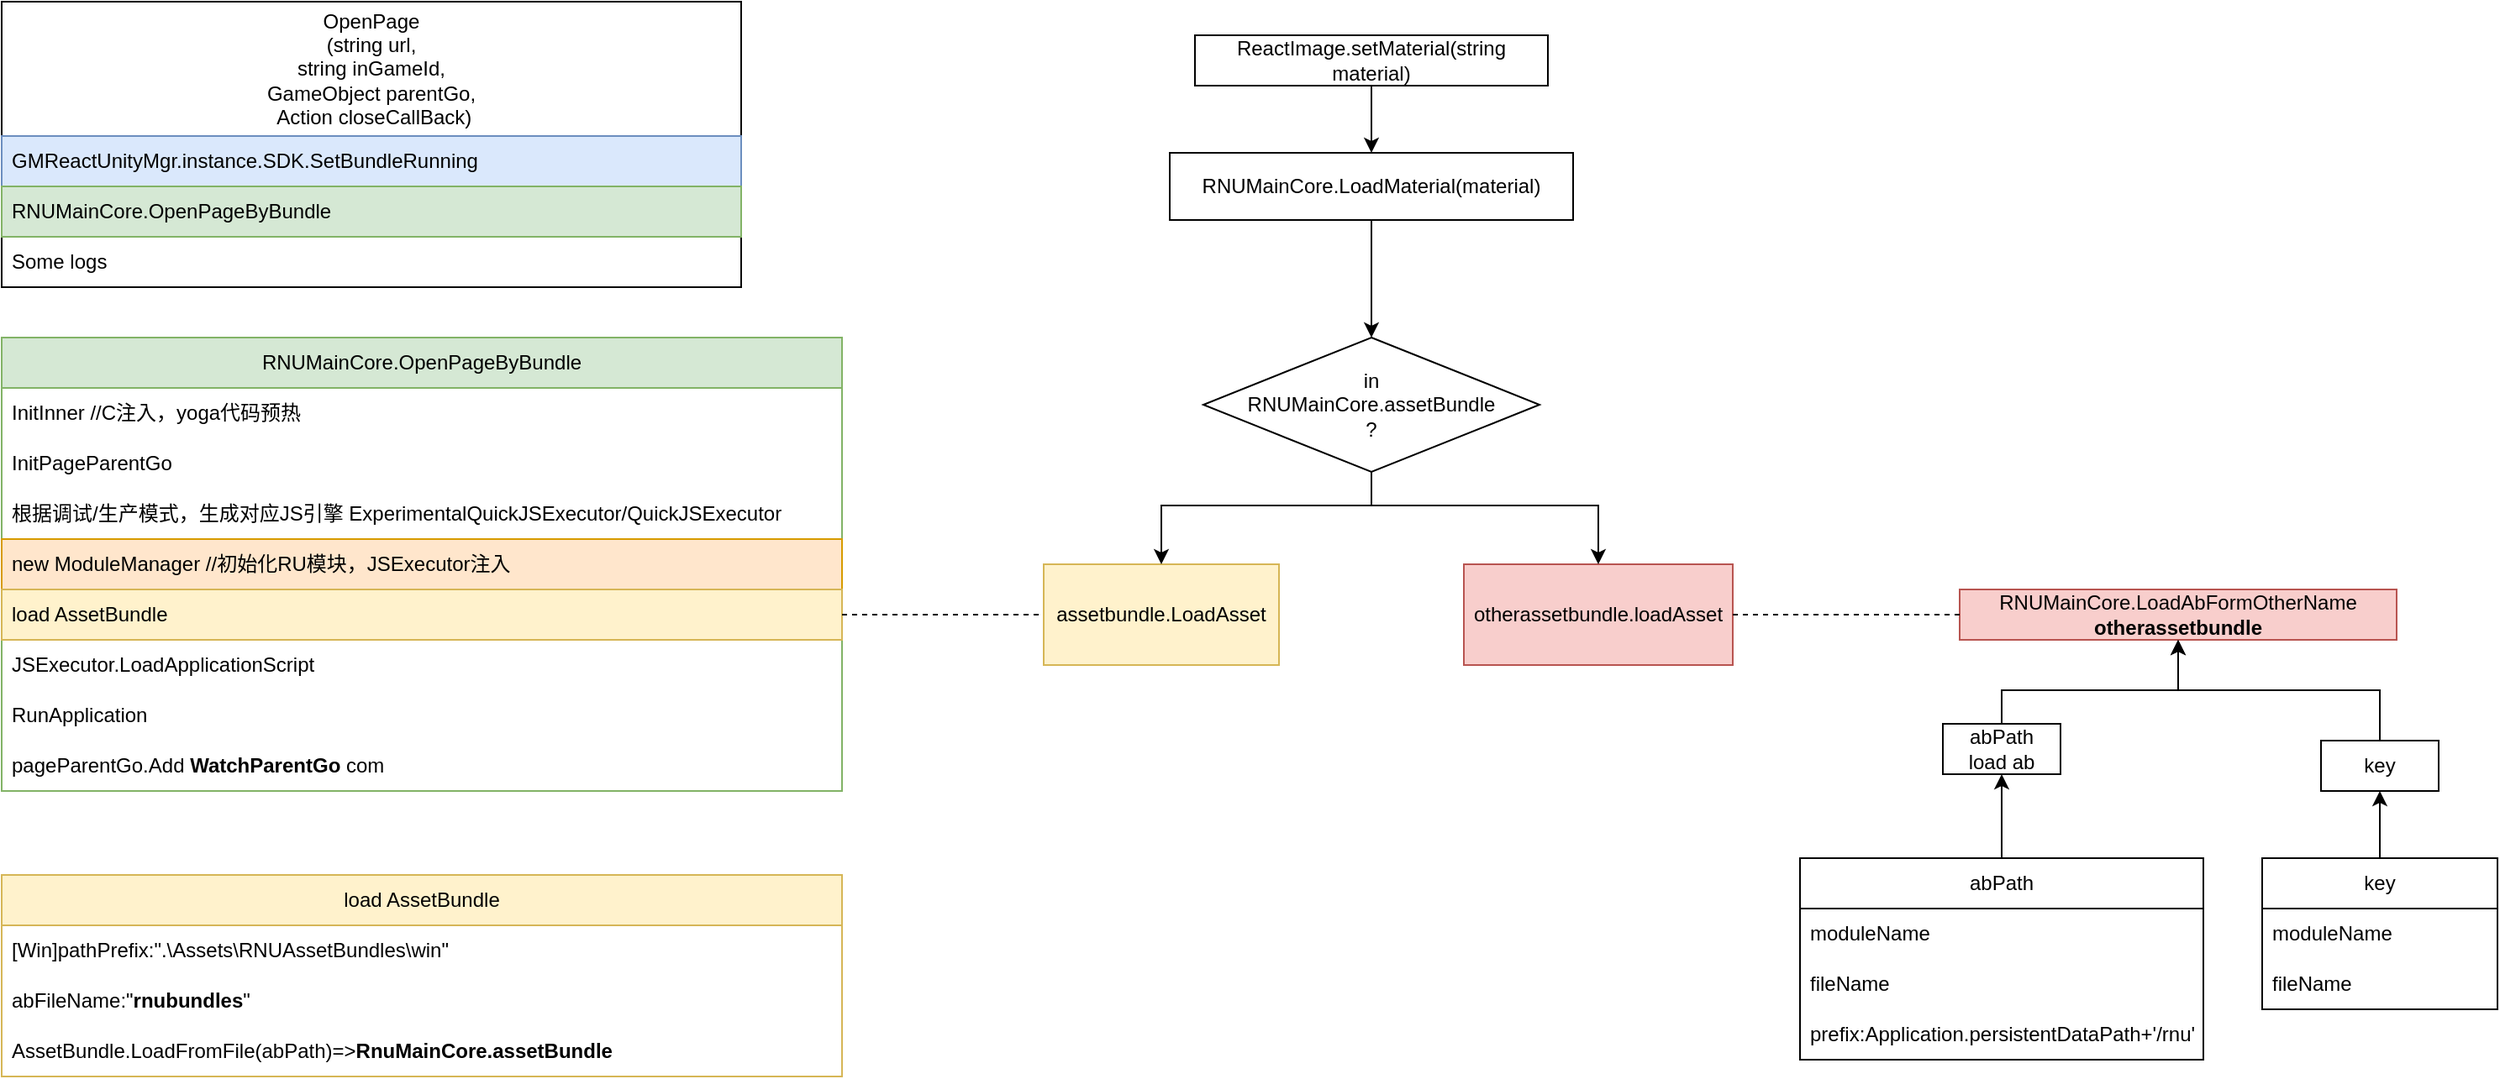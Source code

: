 <mxfile version="20.8.3" type="github">
  <diagram id="ryMkTRirt44k3g-YlCe4" name="第 1 页">
    <mxGraphModel dx="1775" dy="1284" grid="1" gridSize="10" guides="1" tooltips="1" connect="1" arrows="1" fold="1" page="1" pageScale="1" pageWidth="827" pageHeight="1169" math="0" shadow="0">
      <root>
        <mxCell id="0" />
        <mxCell id="1" parent="0" />
        <mxCell id="87VkEc0FRvjfE5vBsGxS-1" value="ReactImage.setMaterial(string material)" style="whiteSpace=wrap;html=1;" vertex="1" parent="1">
          <mxGeometry x="220" y="180" width="210" height="30" as="geometry" />
        </mxCell>
        <mxCell id="87VkEc0FRvjfE5vBsGxS-2" value="RNUMainCore.LoadMaterial(material)" style="whiteSpace=wrap;html=1;" vertex="1" parent="1">
          <mxGeometry x="205" y="250" width="240" height="40" as="geometry" />
        </mxCell>
        <mxCell id="87VkEc0FRvjfE5vBsGxS-3" value="assetbundle.LoadAsset" style="rounded=0;whiteSpace=wrap;html=1;fillColor=#fff2cc;strokeColor=#d6b656;" vertex="1" parent="1">
          <mxGeometry x="130" y="495" width="140" height="60" as="geometry" />
        </mxCell>
        <mxCell id="87VkEc0FRvjfE5vBsGxS-4" value="in&lt;br&gt;RNUMainCore.assetBundle&lt;br&gt;?" style="rhombus;whiteSpace=wrap;html=1;" vertex="1" parent="1">
          <mxGeometry x="225" y="360" width="200" height="80" as="geometry" />
        </mxCell>
        <mxCell id="87VkEc0FRvjfE5vBsGxS-5" value="otherassetbundle.loadAsset" style="rounded=0;whiteSpace=wrap;html=1;fillColor=#f8cecc;strokeColor=#b85450;" vertex="1" parent="1">
          <mxGeometry x="380" y="495" width="160" height="60" as="geometry" />
        </mxCell>
        <mxCell id="87VkEc0FRvjfE5vBsGxS-7" value="OpenPage&lt;br style=&quot;border-color: var(--border-color);&quot;&gt;(string url,&lt;br style=&quot;border-color: var(--border-color);&quot;&gt;string inGameId,&lt;br style=&quot;border-color: var(--border-color);&quot;&gt;GameObject parentGo,&lt;br style=&quot;border-color: var(--border-color);&quot;&gt;&amp;nbsp;Action closeCallBack)" style="swimlane;fontStyle=0;childLayout=stackLayout;horizontal=1;startSize=80;horizontalStack=0;resizeParent=1;resizeParentMax=0;resizeLast=0;collapsible=1;marginBottom=0;whiteSpace=wrap;html=1;" vertex="1" parent="1">
          <mxGeometry x="-490" y="160" width="440" height="170" as="geometry" />
        </mxCell>
        <mxCell id="87VkEc0FRvjfE5vBsGxS-8" value="GMReactUnityMgr.instance.SDK.SetBundleRunning" style="text;strokeColor=#6c8ebf;fillColor=#dae8fc;align=left;verticalAlign=middle;spacingLeft=4;spacingRight=4;overflow=hidden;points=[[0,0.5],[1,0.5]];portConstraint=eastwest;rotatable=0;whiteSpace=wrap;html=1;" vertex="1" parent="87VkEc0FRvjfE5vBsGxS-7">
          <mxGeometry y="80" width="440" height="30" as="geometry" />
        </mxCell>
        <mxCell id="87VkEc0FRvjfE5vBsGxS-9" value="RNUMainCore.OpenPageByBundle" style="text;strokeColor=#82b366;fillColor=#d5e8d4;align=left;verticalAlign=middle;spacingLeft=4;spacingRight=4;overflow=hidden;points=[[0,0.5],[1,0.5]];portConstraint=eastwest;rotatable=0;whiteSpace=wrap;html=1;" vertex="1" parent="87VkEc0FRvjfE5vBsGxS-7">
          <mxGeometry y="110" width="440" height="30" as="geometry" />
        </mxCell>
        <mxCell id="87VkEc0FRvjfE5vBsGxS-10" value="Some logs" style="text;strokeColor=none;fillColor=none;align=left;verticalAlign=middle;spacingLeft=4;spacingRight=4;overflow=hidden;points=[[0,0.5],[1,0.5]];portConstraint=eastwest;rotatable=0;whiteSpace=wrap;html=1;" vertex="1" parent="87VkEc0FRvjfE5vBsGxS-7">
          <mxGeometry y="140" width="440" height="30" as="geometry" />
        </mxCell>
        <mxCell id="87VkEc0FRvjfE5vBsGxS-12" value="&lt;span style=&quot;text-align: left;&quot;&gt;RNUMainCore.OpenPageByBundle&lt;/span&gt;" style="swimlane;fontStyle=0;childLayout=stackLayout;horizontal=1;startSize=30;horizontalStack=0;resizeParent=1;resizeParentMax=0;resizeLast=0;collapsible=1;marginBottom=0;whiteSpace=wrap;html=1;fillColor=#d5e8d4;strokeColor=#82b366;" vertex="1" parent="1">
          <mxGeometry x="-490" y="360" width="500" height="270" as="geometry" />
        </mxCell>
        <mxCell id="87VkEc0FRvjfE5vBsGxS-13" value="InitInner //C注入，yoga代码预热" style="text;align=left;verticalAlign=middle;spacingLeft=4;spacingRight=4;overflow=hidden;points=[[0,0.5],[1,0.5]];portConstraint=eastwest;rotatable=0;whiteSpace=wrap;html=1;" vertex="1" parent="87VkEc0FRvjfE5vBsGxS-12">
          <mxGeometry y="30" width="500" height="30" as="geometry" />
        </mxCell>
        <mxCell id="87VkEc0FRvjfE5vBsGxS-14" value="InitPageParentGo" style="text;align=left;verticalAlign=middle;spacingLeft=4;spacingRight=4;overflow=hidden;points=[[0,0.5],[1,0.5]];portConstraint=eastwest;rotatable=0;whiteSpace=wrap;html=1;" vertex="1" parent="87VkEc0FRvjfE5vBsGxS-12">
          <mxGeometry y="60" width="500" height="30" as="geometry" />
        </mxCell>
        <mxCell id="87VkEc0FRvjfE5vBsGxS-15" value="根据调试/生产模式，生成对应JS引擎&amp;nbsp;ExperimentalQuickJSExecutor/QuickJSExecutor &amp;nbsp;" style="text;strokeColor=none;fillColor=none;align=left;verticalAlign=middle;spacingLeft=4;spacingRight=4;overflow=hidden;points=[[0,0.5],[1,0.5]];portConstraint=eastwest;rotatable=0;whiteSpace=wrap;html=1;" vertex="1" parent="87VkEc0FRvjfE5vBsGxS-12">
          <mxGeometry y="90" width="500" height="30" as="geometry" />
        </mxCell>
        <mxCell id="87VkEc0FRvjfE5vBsGxS-16" value="new ModuleManager //初始化RU模块，JSExecutor注入" style="text;strokeColor=#d79b00;fillColor=#ffe6cc;align=left;verticalAlign=middle;spacingLeft=4;spacingRight=4;overflow=hidden;points=[[0,0.5],[1,0.5]];portConstraint=eastwest;rotatable=0;whiteSpace=wrap;html=1;" vertex="1" parent="87VkEc0FRvjfE5vBsGxS-12">
          <mxGeometry y="120" width="500" height="30" as="geometry" />
        </mxCell>
        <mxCell id="87VkEc0FRvjfE5vBsGxS-17" value="load AssetBundle" style="text;strokeColor=#d6b656;fillColor=#fff2cc;align=left;verticalAlign=middle;spacingLeft=4;spacingRight=4;overflow=hidden;points=[[0,0.5],[1,0.5]];portConstraint=eastwest;rotatable=0;whiteSpace=wrap;html=1;" vertex="1" parent="87VkEc0FRvjfE5vBsGxS-12">
          <mxGeometry y="150" width="500" height="30" as="geometry" />
        </mxCell>
        <mxCell id="87VkEc0FRvjfE5vBsGxS-18" value="JSExecutor.LoadApplicationScript" style="text;align=left;verticalAlign=middle;spacingLeft=4;spacingRight=4;overflow=hidden;points=[[0,0.5],[1,0.5]];portConstraint=eastwest;rotatable=0;whiteSpace=wrap;html=1;" vertex="1" parent="87VkEc0FRvjfE5vBsGxS-12">
          <mxGeometry y="180" width="500" height="30" as="geometry" />
        </mxCell>
        <mxCell id="87VkEc0FRvjfE5vBsGxS-19" value="RunApplication" style="text;align=left;verticalAlign=middle;spacingLeft=4;spacingRight=4;overflow=hidden;points=[[0,0.5],[1,0.5]];portConstraint=eastwest;rotatable=0;whiteSpace=wrap;html=1;" vertex="1" parent="87VkEc0FRvjfE5vBsGxS-12">
          <mxGeometry y="210" width="500" height="30" as="geometry" />
        </mxCell>
        <mxCell id="87VkEc0FRvjfE5vBsGxS-29" value="pageParentGo.Add &lt;b&gt;WatchParentGo &lt;/b&gt;com" style="text;align=left;verticalAlign=middle;spacingLeft=4;spacingRight=4;overflow=hidden;points=[[0,0.5],[1,0.5]];portConstraint=eastwest;rotatable=0;whiteSpace=wrap;html=1;" vertex="1" parent="87VkEc0FRvjfE5vBsGxS-12">
          <mxGeometry y="240" width="500" height="30" as="geometry" />
        </mxCell>
        <mxCell id="87VkEc0FRvjfE5vBsGxS-21" value="&lt;span style=&quot;text-align: left;&quot;&gt;load AssetBundle&lt;/span&gt;" style="swimlane;fontStyle=0;childLayout=stackLayout;horizontal=1;startSize=30;horizontalStack=0;resizeParent=1;resizeParentMax=0;resizeLast=0;collapsible=1;marginBottom=0;whiteSpace=wrap;html=1;fillColor=#fff2cc;strokeColor=#d6b656;" vertex="1" parent="1">
          <mxGeometry x="-490" y="680" width="500" height="120" as="geometry" />
        </mxCell>
        <mxCell id="87VkEc0FRvjfE5vBsGxS-22" value="[Win]pathPrefix:&quot;.\\Assets\\RNUAssetBundles\\win&quot;" style="text;align=left;verticalAlign=middle;spacingLeft=4;spacingRight=4;overflow=hidden;points=[[0,0.5],[1,0.5]];portConstraint=eastwest;rotatable=0;whiteSpace=wrap;html=1;" vertex="1" parent="87VkEc0FRvjfE5vBsGxS-21">
          <mxGeometry y="30" width="500" height="30" as="geometry" />
        </mxCell>
        <mxCell id="87VkEc0FRvjfE5vBsGxS-23" value="abFileName:&quot;&lt;b&gt;rnubundles&lt;/b&gt;&quot;" style="text;align=left;verticalAlign=middle;spacingLeft=4;spacingRight=4;overflow=hidden;points=[[0,0.5],[1,0.5]];portConstraint=eastwest;rotatable=0;whiteSpace=wrap;html=1;" vertex="1" parent="87VkEc0FRvjfE5vBsGxS-21">
          <mxGeometry y="60" width="500" height="30" as="geometry" />
        </mxCell>
        <mxCell id="87VkEc0FRvjfE5vBsGxS-24" value="AssetBundle.LoadFromFile(abPath)=&amp;gt;&lt;b&gt;RnuMainCore.assetBundle&lt;/b&gt;" style="text;strokeColor=none;fillColor=none;align=left;verticalAlign=middle;spacingLeft=4;spacingRight=4;overflow=hidden;points=[[0,0.5],[1,0.5]];portConstraint=eastwest;rotatable=0;whiteSpace=wrap;html=1;" vertex="1" parent="87VkEc0FRvjfE5vBsGxS-21">
          <mxGeometry y="90" width="500" height="30" as="geometry" />
        </mxCell>
        <mxCell id="87VkEc0FRvjfE5vBsGxS-33" value="key" style="whiteSpace=wrap;html=1;" vertex="1" parent="1">
          <mxGeometry x="890" y="600" width="70" height="30" as="geometry" />
        </mxCell>
        <mxCell id="87VkEc0FRvjfE5vBsGxS-34" value="abPath&lt;br&gt;load ab" style="whiteSpace=wrap;html=1;" vertex="1" parent="1">
          <mxGeometry x="665" y="590" width="70" height="30" as="geometry" />
        </mxCell>
        <mxCell id="87VkEc0FRvjfE5vBsGxS-38" value="RNUMainCore.LoadAbFormOtherName&lt;br&gt;&lt;b&gt;otherassetbundle&lt;/b&gt;" style="rounded=0;whiteSpace=wrap;html=1;fillColor=#f8cecc;strokeColor=#b85450;" vertex="1" parent="1">
          <mxGeometry x="675" y="510" width="260" height="30" as="geometry" />
        </mxCell>
        <mxCell id="87VkEc0FRvjfE5vBsGxS-46" value="" style="endArrow=classic;html=1;rounded=0;exitX=0.5;exitY=0;exitDx=0;exitDy=0;entryX=0.5;entryY=1;entryDx=0;entryDy=0;" edge="1" parent="1" source="87VkEc0FRvjfE5vBsGxS-33" target="87VkEc0FRvjfE5vBsGxS-38">
          <mxGeometry width="50" height="50" relative="1" as="geometry">
            <mxPoint x="930" y="480" as="sourcePoint" />
            <mxPoint x="980" y="430" as="targetPoint" />
            <Array as="points">
              <mxPoint x="925" y="570" />
              <mxPoint x="805" y="570" />
            </Array>
          </mxGeometry>
        </mxCell>
        <mxCell id="87VkEc0FRvjfE5vBsGxS-47" value="" style="endArrow=classic;html=1;rounded=0;exitX=0.5;exitY=0;exitDx=0;exitDy=0;entryX=0.5;entryY=1;entryDx=0;entryDy=0;" edge="1" parent="1" source="87VkEc0FRvjfE5vBsGxS-34" target="87VkEc0FRvjfE5vBsGxS-38">
          <mxGeometry width="50" height="50" relative="1" as="geometry">
            <mxPoint x="670" y="480" as="sourcePoint" />
            <mxPoint x="720" y="430" as="targetPoint" />
            <Array as="points">
              <mxPoint x="700" y="570" />
              <mxPoint x="805" y="570" />
            </Array>
          </mxGeometry>
        </mxCell>
        <mxCell id="87VkEc0FRvjfE5vBsGxS-50" value="" style="endArrow=none;dashed=1;html=1;rounded=0;exitX=1;exitY=0.5;exitDx=0;exitDy=0;entryX=0;entryY=0.5;entryDx=0;entryDy=0;" edge="1" parent="1" source="87VkEc0FRvjfE5vBsGxS-17" target="87VkEc0FRvjfE5vBsGxS-3">
          <mxGeometry width="50" height="50" relative="1" as="geometry">
            <mxPoint x="100" y="590" as="sourcePoint" />
            <mxPoint x="150" y="540" as="targetPoint" />
          </mxGeometry>
        </mxCell>
        <mxCell id="87VkEc0FRvjfE5vBsGxS-56" value="abPath" style="swimlane;fontStyle=0;childLayout=stackLayout;horizontal=1;startSize=30;horizontalStack=0;resizeParent=1;resizeParentMax=0;resizeLast=0;collapsible=1;marginBottom=0;whiteSpace=wrap;html=1;" vertex="1" parent="1">
          <mxGeometry x="580" y="670" width="240" height="120" as="geometry" />
        </mxCell>
        <mxCell id="87VkEc0FRvjfE5vBsGxS-57" value="&lt;span style=&quot;text-align: center;&quot;&gt;moduleName&lt;/span&gt;" style="text;strokeColor=none;fillColor=none;align=left;verticalAlign=middle;spacingLeft=4;spacingRight=4;overflow=hidden;points=[[0,0.5],[1,0.5]];portConstraint=eastwest;rotatable=0;whiteSpace=wrap;html=1;" vertex="1" parent="87VkEc0FRvjfE5vBsGxS-56">
          <mxGeometry y="30" width="240" height="30" as="geometry" />
        </mxCell>
        <mxCell id="87VkEc0FRvjfE5vBsGxS-58" value="&lt;span style=&quot;text-align: center;&quot;&gt;fileName&lt;/span&gt;" style="text;strokeColor=none;fillColor=none;align=left;verticalAlign=middle;spacingLeft=4;spacingRight=4;overflow=hidden;points=[[0,0.5],[1,0.5]];portConstraint=eastwest;rotatable=0;whiteSpace=wrap;html=1;" vertex="1" parent="87VkEc0FRvjfE5vBsGxS-56">
          <mxGeometry y="60" width="240" height="30" as="geometry" />
        </mxCell>
        <mxCell id="87VkEc0FRvjfE5vBsGxS-59" value="prefix:&lt;span style=&quot;text-align: center;&quot;&gt;Application.persistentDataPath+&#39;/rnu&#39;&lt;/span&gt;" style="text;strokeColor=none;fillColor=none;align=left;verticalAlign=middle;spacingLeft=4;spacingRight=4;overflow=hidden;points=[[0,0.5],[1,0.5]];portConstraint=eastwest;rotatable=0;whiteSpace=wrap;html=1;" vertex="1" parent="87VkEc0FRvjfE5vBsGxS-56">
          <mxGeometry y="90" width="240" height="30" as="geometry" />
        </mxCell>
        <mxCell id="87VkEc0FRvjfE5vBsGxS-60" value="key" style="swimlane;fontStyle=0;childLayout=stackLayout;horizontal=1;startSize=30;horizontalStack=0;resizeParent=1;resizeParentMax=0;resizeLast=0;collapsible=1;marginBottom=0;whiteSpace=wrap;html=1;" vertex="1" parent="1">
          <mxGeometry x="855" y="670" width="140" height="90" as="geometry" />
        </mxCell>
        <mxCell id="87VkEc0FRvjfE5vBsGxS-61" value="&lt;span style=&quot;text-align: center;&quot;&gt;moduleName&lt;/span&gt;" style="text;strokeColor=none;fillColor=none;align=left;verticalAlign=middle;spacingLeft=4;spacingRight=4;overflow=hidden;points=[[0,0.5],[1,0.5]];portConstraint=eastwest;rotatable=0;whiteSpace=wrap;html=1;" vertex="1" parent="87VkEc0FRvjfE5vBsGxS-60">
          <mxGeometry y="30" width="140" height="30" as="geometry" />
        </mxCell>
        <mxCell id="87VkEc0FRvjfE5vBsGxS-62" value="&lt;span style=&quot;text-align: center;&quot;&gt;fileName&lt;/span&gt;" style="text;strokeColor=none;fillColor=none;align=left;verticalAlign=middle;spacingLeft=4;spacingRight=4;overflow=hidden;points=[[0,0.5],[1,0.5]];portConstraint=eastwest;rotatable=0;whiteSpace=wrap;html=1;" vertex="1" parent="87VkEc0FRvjfE5vBsGxS-60">
          <mxGeometry y="60" width="140" height="30" as="geometry" />
        </mxCell>
        <mxCell id="87VkEc0FRvjfE5vBsGxS-64" value="" style="endArrow=classic;html=1;rounded=0;exitX=0.5;exitY=0;exitDx=0;exitDy=0;entryX=0.5;entryY=1;entryDx=0;entryDy=0;" edge="1" parent="1" source="87VkEc0FRvjfE5vBsGxS-56" target="87VkEc0FRvjfE5vBsGxS-34">
          <mxGeometry width="50" height="50" relative="1" as="geometry">
            <mxPoint x="1045" y="590" as="sourcePoint" />
            <mxPoint x="1095" y="540" as="targetPoint" />
          </mxGeometry>
        </mxCell>
        <mxCell id="87VkEc0FRvjfE5vBsGxS-65" value="" style="endArrow=classic;html=1;rounded=0;exitX=0.5;exitY=0;exitDx=0;exitDy=0;entryX=0.5;entryY=1;entryDx=0;entryDy=0;" edge="1" parent="1" source="87VkEc0FRvjfE5vBsGxS-60" target="87VkEc0FRvjfE5vBsGxS-33">
          <mxGeometry width="50" height="50" relative="1" as="geometry">
            <mxPoint x="710" y="680" as="sourcePoint" />
            <mxPoint x="710" y="630" as="targetPoint" />
          </mxGeometry>
        </mxCell>
        <mxCell id="87VkEc0FRvjfE5vBsGxS-66" value="" style="endArrow=none;dashed=1;html=1;rounded=0;exitX=1;exitY=0.5;exitDx=0;exitDy=0;entryX=0;entryY=0.5;entryDx=0;entryDy=0;" edge="1" parent="1" source="87VkEc0FRvjfE5vBsGxS-5" target="87VkEc0FRvjfE5vBsGxS-38">
          <mxGeometry width="50" height="50" relative="1" as="geometry">
            <mxPoint x="660" y="450" as="sourcePoint" />
            <mxPoint x="710" y="400" as="targetPoint" />
          </mxGeometry>
        </mxCell>
        <mxCell id="87VkEc0FRvjfE5vBsGxS-67" value="" style="endArrow=classic;html=1;rounded=0;exitX=0.5;exitY=1;exitDx=0;exitDy=0;entryX=0.5;entryY=0;entryDx=0;entryDy=0;" edge="1" parent="1" source="87VkEc0FRvjfE5vBsGxS-1" target="87VkEc0FRvjfE5vBsGxS-2">
          <mxGeometry width="50" height="50" relative="1" as="geometry">
            <mxPoint x="570" y="350" as="sourcePoint" />
            <mxPoint x="620" y="300" as="targetPoint" />
          </mxGeometry>
        </mxCell>
        <mxCell id="87VkEc0FRvjfE5vBsGxS-68" value="" style="endArrow=classic;html=1;rounded=0;exitX=0.5;exitY=1;exitDx=0;exitDy=0;entryX=0.5;entryY=0;entryDx=0;entryDy=0;" edge="1" parent="1" source="87VkEc0FRvjfE5vBsGxS-2" target="87VkEc0FRvjfE5vBsGxS-4">
          <mxGeometry width="50" height="50" relative="1" as="geometry">
            <mxPoint x="640" y="370" as="sourcePoint" />
            <mxPoint x="690" y="320" as="targetPoint" />
          </mxGeometry>
        </mxCell>
        <mxCell id="87VkEc0FRvjfE5vBsGxS-69" value="" style="endArrow=classic;html=1;rounded=0;exitX=0.5;exitY=1;exitDx=0;exitDy=0;entryX=0.5;entryY=0;entryDx=0;entryDy=0;" edge="1" parent="1" source="87VkEc0FRvjfE5vBsGxS-4" target="87VkEc0FRvjfE5vBsGxS-3">
          <mxGeometry width="50" height="50" relative="1" as="geometry">
            <mxPoint x="580" y="440" as="sourcePoint" />
            <mxPoint x="630" y="390" as="targetPoint" />
            <Array as="points">
              <mxPoint x="325" y="460" />
              <mxPoint x="200" y="460" />
            </Array>
          </mxGeometry>
        </mxCell>
        <mxCell id="87VkEc0FRvjfE5vBsGxS-70" value="" style="endArrow=classic;html=1;rounded=0;exitX=0.5;exitY=1;exitDx=0;exitDy=0;entryX=0.5;entryY=0;entryDx=0;entryDy=0;" edge="1" parent="1" source="87VkEc0FRvjfE5vBsGxS-4" target="87VkEc0FRvjfE5vBsGxS-5">
          <mxGeometry width="50" height="50" relative="1" as="geometry">
            <mxPoint x="510" y="400" as="sourcePoint" />
            <mxPoint x="560" y="350" as="targetPoint" />
            <Array as="points">
              <mxPoint x="325" y="460" />
              <mxPoint x="460" y="460" />
            </Array>
          </mxGeometry>
        </mxCell>
      </root>
    </mxGraphModel>
  </diagram>
</mxfile>
